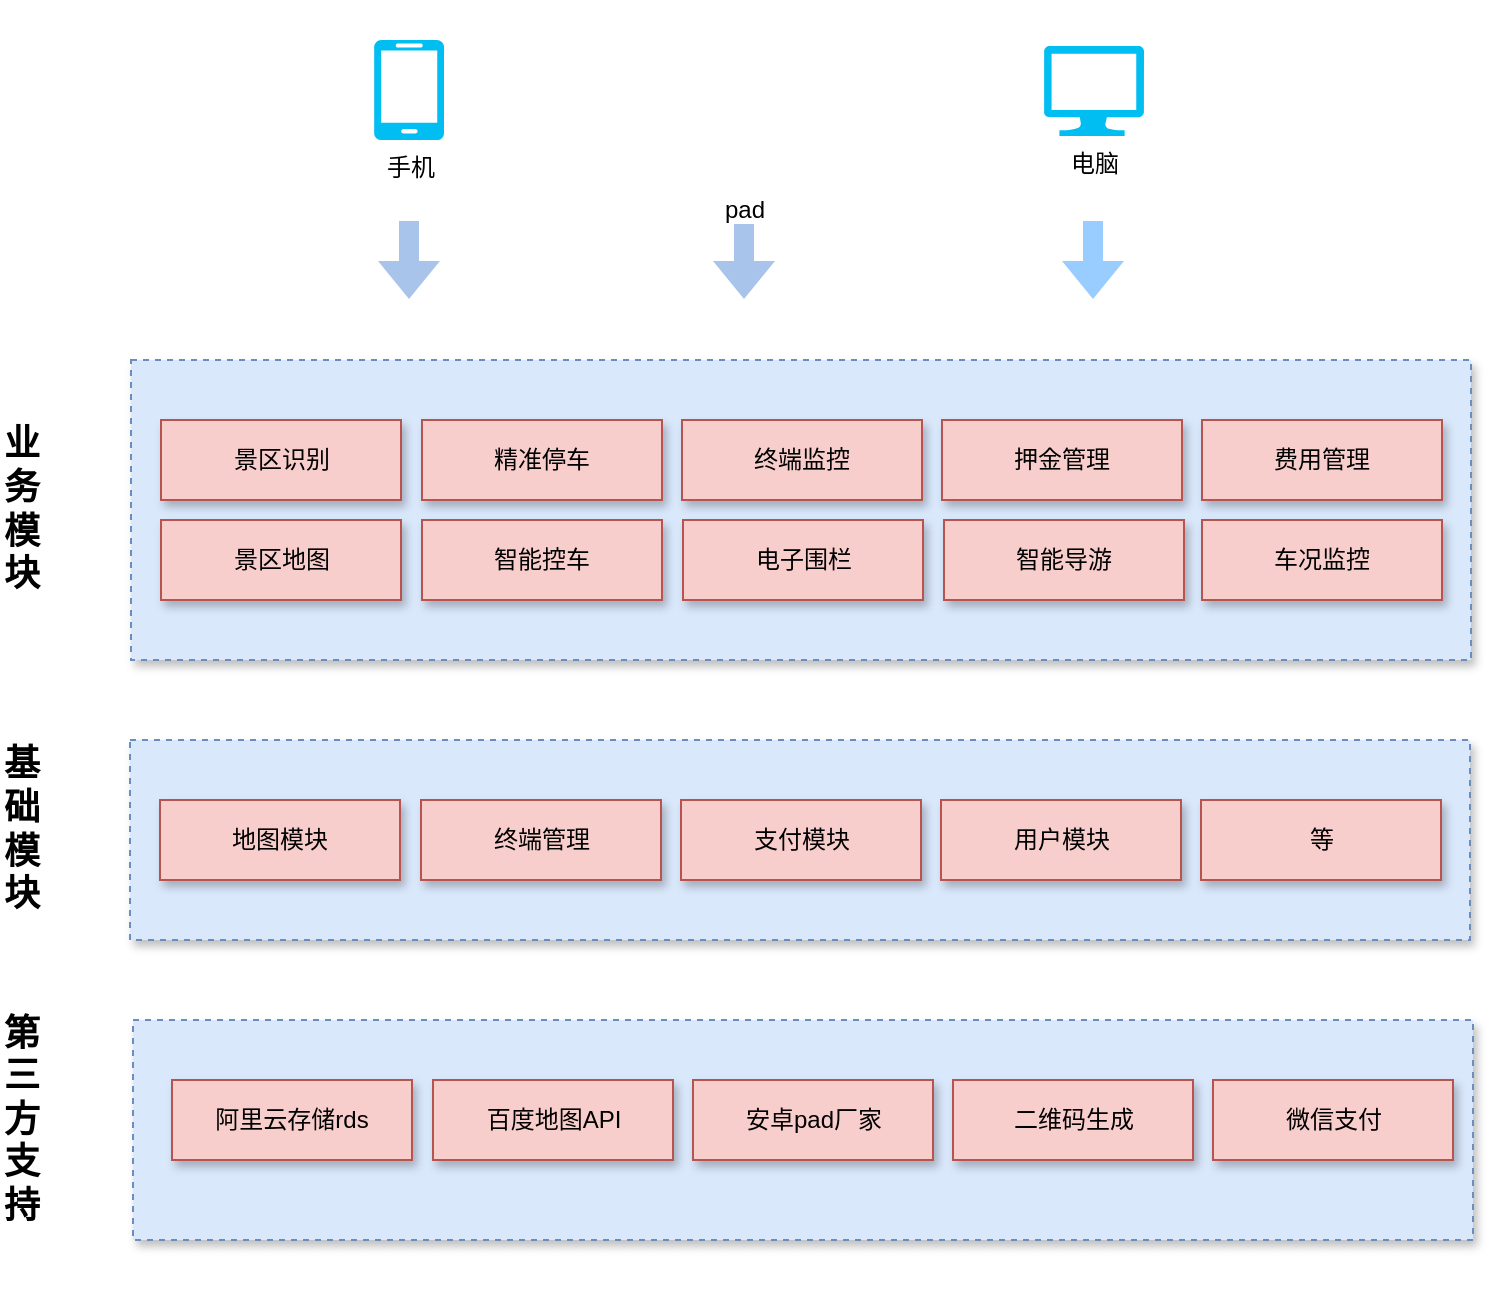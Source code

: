 <mxfile version="12.3.9" type="github" pages="1">
  <diagram id="6I0OCvxSQrVGMHxT2VVA" name="Page-1">
    <mxGraphModel dx="1490" dy="609" grid="1" gridSize="10" guides="1" tooltips="1" connect="1" arrows="1" fold="1" page="1" pageScale="1" pageWidth="850" pageHeight="1100" math="0" shadow="0">
      <root>
        <mxCell id="0"/>
        <mxCell id="1" parent="0"/>
        <mxCell id="EplZmqz9-yX-gwSmQUmt-13" value="" style="rounded=0;whiteSpace=wrap;html=1;shadow=1;fillColor=#dae8fc;dashed=1;strokeColor=#6c8ebf;" parent="1" vertex="1">
          <mxGeometry x="110.5" y="600" width="670" height="150" as="geometry"/>
        </mxCell>
        <mxCell id="EplZmqz9-yX-gwSmQUmt-15" value="" style="rounded=0;whiteSpace=wrap;html=1;shadow=1;fillColor=#dae8fc;dashed=1;strokeColor=#6c8ebf;" parent="1" vertex="1">
          <mxGeometry x="110" y="790" width="670" height="100" as="geometry"/>
        </mxCell>
        <mxCell id="EplZmqz9-yX-gwSmQUmt-24" value="" style="shape=flexArrow;endArrow=classic;html=1;strokeColor=none;fillColor=#A9C4EB;" parent="1" edge="1">
          <mxGeometry width="50" height="50" relative="1" as="geometry">
            <mxPoint x="417" y="530" as="sourcePoint"/>
            <mxPoint x="417" y="570" as="targetPoint"/>
          </mxGeometry>
        </mxCell>
        <mxCell id="EplZmqz9-yX-gwSmQUmt-3" value="手机" style="verticalLabelPosition=bottom;html=1;verticalAlign=top;align=center;strokeColor=none;fillColor=#00BEF2;shape=mxgraph.azure.mobile;pointerEvents=1;" parent="1" vertex="1">
          <mxGeometry x="232" y="440" width="35" height="50" as="geometry"/>
        </mxCell>
        <mxCell id="EplZmqz9-yX-gwSmQUmt-4" value="pad" style="shape=image;html=1;verticalAlign=top;verticalLabelPosition=bottom;labelBackgroundColor=#ffffff;imageAspect=0;aspect=fixed;image=https://cdn3.iconfinder.com/data/icons/strokeline/128/17_icons-128.png;direction=north;" parent="1" vertex="1">
          <mxGeometry x="372" y="420.5" width="90" height="90" as="geometry"/>
        </mxCell>
        <mxCell id="EplZmqz9-yX-gwSmQUmt-7" value="电脑" style="verticalLabelPosition=bottom;html=1;verticalAlign=top;align=center;strokeColor=none;fillColor=#00BEF2;shape=mxgraph.azure.computer;pointerEvents=1;" parent="1" vertex="1">
          <mxGeometry x="567" y="443" width="50" height="45" as="geometry"/>
        </mxCell>
        <mxCell id="EplZmqz9-yX-gwSmQUmt-11" value="&lt;b&gt;&lt;font style=&quot;font-size: 18px&quot;&gt;业务模块&lt;/font&gt;&lt;/b&gt;" style="text;html=1;strokeColor=none;fillColor=none;align=center;verticalAlign=middle;whiteSpace=wrap;rounded=0;" parent="1" vertex="1">
          <mxGeometry x="45.5" y="590" width="20" height="170" as="geometry"/>
        </mxCell>
        <mxCell id="EplZmqz9-yX-gwSmQUmt-14" value="&lt;b&gt;&lt;font style=&quot;font-size: 18px&quot;&gt;基础模块&lt;/font&gt;&lt;/b&gt;" style="text;html=1;strokeColor=none;fillColor=none;align=center;verticalAlign=middle;whiteSpace=wrap;rounded=0;" parent="1" vertex="1">
          <mxGeometry x="45.5" y="750" width="20" height="170" as="geometry"/>
        </mxCell>
        <mxCell id="EplZmqz9-yX-gwSmQUmt-16" value="&lt;span style=&quot;font-size: 18px&quot;&gt;&lt;b&gt;第三方支持&lt;/b&gt;&lt;/span&gt;" style="text;html=1;strokeColor=none;fillColor=none;align=center;verticalAlign=middle;whiteSpace=wrap;rounded=0;" parent="1" vertex="1">
          <mxGeometry x="45.5" y="895" width="20" height="170" as="geometry"/>
        </mxCell>
        <mxCell id="EplZmqz9-yX-gwSmQUmt-17" value="" style="rounded=0;whiteSpace=wrap;html=1;shadow=1;fillColor=#dae8fc;dashed=1;strokeColor=#6c8ebf;" parent="1" vertex="1">
          <mxGeometry x="111.5" y="930" width="670" height="110" as="geometry"/>
        </mxCell>
        <mxCell id="EplZmqz9-yX-gwSmQUmt-18" value="阿里云存储rds" style="rounded=0;whiteSpace=wrap;html=1;shadow=1;fillColor=#f8cecc;strokeColor=#b85450;" parent="1" vertex="1">
          <mxGeometry x="131" y="960" width="120" height="40" as="geometry"/>
        </mxCell>
        <mxCell id="EplZmqz9-yX-gwSmQUmt-19" value="百度地图API" style="rounded=0;whiteSpace=wrap;html=1;shadow=1;fillColor=#f8cecc;strokeColor=#b85450;" parent="1" vertex="1">
          <mxGeometry x="261.5" y="960" width="120" height="40" as="geometry"/>
        </mxCell>
        <mxCell id="EplZmqz9-yX-gwSmQUmt-20" value="安卓pad厂家" style="rounded=0;whiteSpace=wrap;html=1;shadow=1;fillColor=#f8cecc;strokeColor=#b85450;" parent="1" vertex="1">
          <mxGeometry x="391.5" y="960" width="120" height="40" as="geometry"/>
        </mxCell>
        <mxCell id="EplZmqz9-yX-gwSmQUmt-21" value="二维码生成" style="rounded=0;whiteSpace=wrap;html=1;shadow=1;fillColor=#f8cecc;strokeColor=#b85450;" parent="1" vertex="1">
          <mxGeometry x="521.5" y="960" width="120" height="40" as="geometry"/>
        </mxCell>
        <mxCell id="EplZmqz9-yX-gwSmQUmt-23" value="" style="shape=flexArrow;endArrow=classic;html=1;strokeColor=none;fillColor=#A9C4EB;" parent="1" edge="1">
          <mxGeometry width="50" height="50" relative="1" as="geometry">
            <mxPoint x="249.5" y="530" as="sourcePoint"/>
            <mxPoint x="249.5" y="570" as="targetPoint"/>
          </mxGeometry>
        </mxCell>
        <mxCell id="EplZmqz9-yX-gwSmQUmt-25" value="" style="shape=flexArrow;endArrow=classic;html=1;strokeColor=none;fillColor=#99CCFF;" parent="1" edge="1">
          <mxGeometry width="50" height="50" relative="1" as="geometry">
            <mxPoint x="591.5" y="530" as="sourcePoint"/>
            <mxPoint x="591.5" y="570" as="targetPoint"/>
          </mxGeometry>
        </mxCell>
        <mxCell id="EplZmqz9-yX-gwSmQUmt-26" value="地图模块" style="rounded=0;whiteSpace=wrap;html=1;shadow=1;fillColor=#f8cecc;strokeColor=#b85450;" parent="1" vertex="1">
          <mxGeometry x="125" y="820" width="120" height="40" as="geometry"/>
        </mxCell>
        <mxCell id="7Dhoqbvo-McDRVBPA5o0-2" value="终端管理" style="rounded=0;whiteSpace=wrap;html=1;shadow=1;fillColor=#f8cecc;strokeColor=#b85450;" parent="1" vertex="1">
          <mxGeometry x="255.5" y="820" width="120" height="40" as="geometry"/>
        </mxCell>
        <mxCell id="7Dhoqbvo-McDRVBPA5o0-3" value="用户模块" style="rounded=0;whiteSpace=wrap;html=1;shadow=1;fillColor=#f8cecc;strokeColor=#b85450;" parent="1" vertex="1">
          <mxGeometry x="515.5" y="820" width="120" height="40" as="geometry"/>
        </mxCell>
        <mxCell id="ovE0eIuX_nR3lsCL4_bD-1" value="景区识别" style="rounded=0;whiteSpace=wrap;html=1;shadow=1;fillColor=#f8cecc;strokeColor=#b85450;" parent="1" vertex="1">
          <mxGeometry x="125.5" y="630" width="120" height="40" as="geometry"/>
        </mxCell>
        <mxCell id="ovE0eIuX_nR3lsCL4_bD-2" value="精准停车" style="rounded=0;whiteSpace=wrap;html=1;shadow=1;fillColor=#f8cecc;strokeColor=#b85450;" parent="1" vertex="1">
          <mxGeometry x="256" y="630" width="120" height="40" as="geometry"/>
        </mxCell>
        <mxCell id="ovE0eIuX_nR3lsCL4_bD-3" value="终端监控" style="rounded=0;whiteSpace=wrap;html=1;shadow=1;fillColor=#f8cecc;strokeColor=#b85450;" parent="1" vertex="1">
          <mxGeometry x="386" y="630" width="120" height="40" as="geometry"/>
        </mxCell>
        <mxCell id="ovE0eIuX_nR3lsCL4_bD-4" value="押金管理" style="rounded=0;whiteSpace=wrap;html=1;shadow=1;fillColor=#f8cecc;strokeColor=#b85450;" parent="1" vertex="1">
          <mxGeometry x="516" y="630" width="120" height="40" as="geometry"/>
        </mxCell>
        <mxCell id="ovE0eIuX_nR3lsCL4_bD-5" value="费用管理" style="rounded=0;whiteSpace=wrap;html=1;shadow=1;fillColor=#f8cecc;strokeColor=#b85450;" parent="1" vertex="1">
          <mxGeometry x="646" y="630" width="120" height="40" as="geometry"/>
        </mxCell>
        <mxCell id="ovE0eIuX_nR3lsCL4_bD-6" value="景区地图" style="rounded=0;whiteSpace=wrap;html=1;shadow=1;fillColor=#f8cecc;strokeColor=#b85450;" parent="1" vertex="1">
          <mxGeometry x="125.5" y="680" width="120" height="40" as="geometry"/>
        </mxCell>
        <mxCell id="0481cUIWySNVAWPUIwS7-1" value="微信支付" style="rounded=0;whiteSpace=wrap;html=1;shadow=1;fillColor=#f8cecc;strokeColor=#b85450;" vertex="1" parent="1">
          <mxGeometry x="651.5" y="960" width="120" height="40" as="geometry"/>
        </mxCell>
        <mxCell id="0481cUIWySNVAWPUIwS7-2" value="智能控车" style="rounded=0;whiteSpace=wrap;html=1;shadow=1;fillColor=#f8cecc;strokeColor=#b85450;" vertex="1" parent="1">
          <mxGeometry x="256" y="680" width="120" height="40" as="geometry"/>
        </mxCell>
        <mxCell id="0481cUIWySNVAWPUIwS7-3" value="电子围栏" style="rounded=0;whiteSpace=wrap;html=1;shadow=1;fillColor=#f8cecc;strokeColor=#b85450;" vertex="1" parent="1">
          <mxGeometry x="386.5" y="680" width="120" height="40" as="geometry"/>
        </mxCell>
        <mxCell id="0481cUIWySNVAWPUIwS7-4" value="智能导游" style="rounded=0;whiteSpace=wrap;html=1;shadow=1;fillColor=#f8cecc;strokeColor=#b85450;" vertex="1" parent="1">
          <mxGeometry x="517" y="680" width="120" height="40" as="geometry"/>
        </mxCell>
        <mxCell id="0481cUIWySNVAWPUIwS7-5" value="车况监控" style="rounded=0;whiteSpace=wrap;html=1;shadow=1;fillColor=#f8cecc;strokeColor=#b85450;" vertex="1" parent="1">
          <mxGeometry x="646" y="680" width="120" height="40" as="geometry"/>
        </mxCell>
        <mxCell id="0481cUIWySNVAWPUIwS7-8" value="支付模块" style="rounded=0;whiteSpace=wrap;html=1;shadow=1;fillColor=#f8cecc;strokeColor=#b85450;" vertex="1" parent="1">
          <mxGeometry x="385.5" y="820" width="120" height="40" as="geometry"/>
        </mxCell>
        <mxCell id="0481cUIWySNVAWPUIwS7-9" value="等" style="rounded=0;whiteSpace=wrap;html=1;shadow=1;fillColor=#f8cecc;strokeColor=#b85450;" vertex="1" parent="1">
          <mxGeometry x="645.5" y="820" width="120" height="40" as="geometry"/>
        </mxCell>
      </root>
    </mxGraphModel>
  </diagram>
</mxfile>
